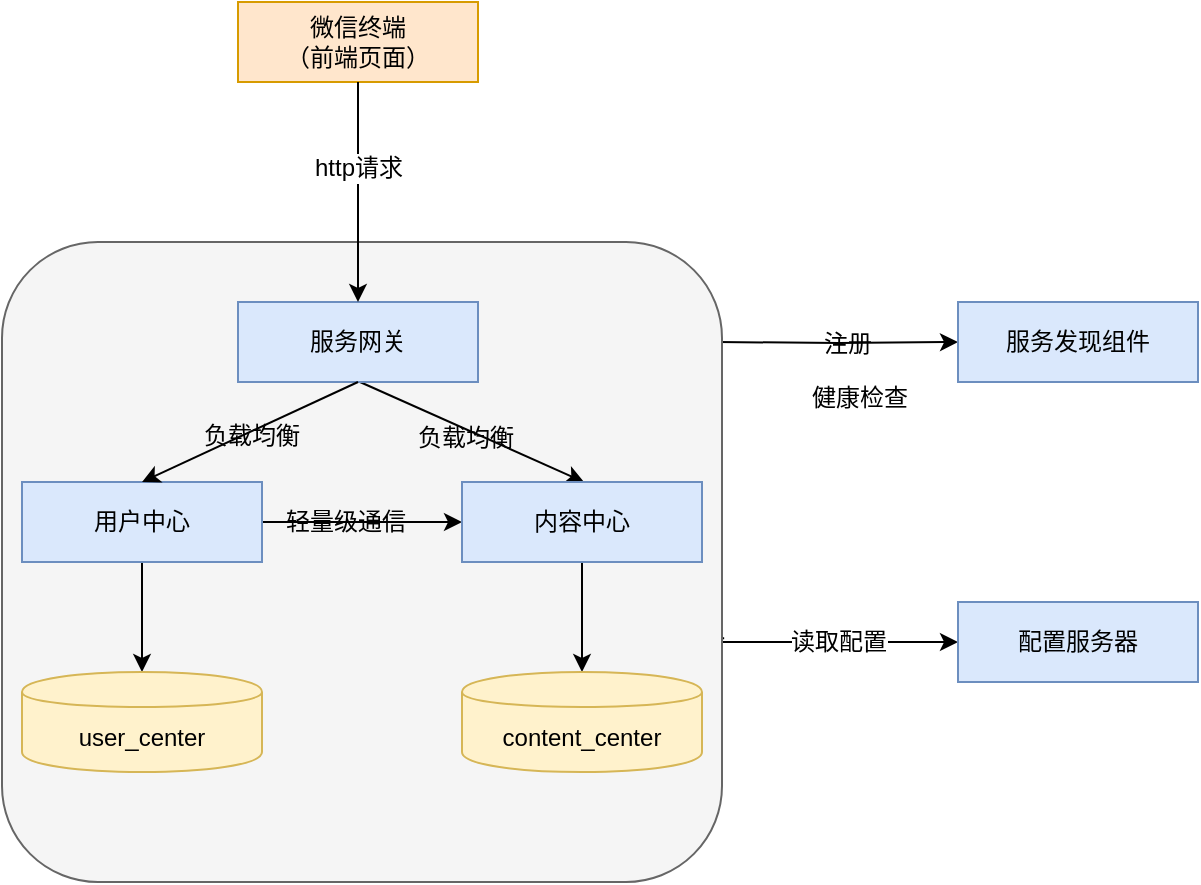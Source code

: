 <mxfile version="10.7.7" type="device"><diagram id="f1evGywlpOg5q58ikIz_" name="Page-1"><mxGraphModel dx="1074" dy="797" grid="1" gridSize="10" guides="1" tooltips="1" connect="1" arrows="1" fold="1" page="1" pageScale="1" pageWidth="827" pageHeight="1169" math="0" shadow="0"><root><mxCell id="0"/><mxCell id="1" parent="0"/><mxCell id="EfZOX6QlRkXPJHdY_6_T-1" value="微信终端&lt;br&gt;（前端页面）&lt;br&gt;" style="rounded=0;whiteSpace=wrap;html=1;fillColor=#ffe6cc;strokeColor=#d79b00;" vertex="1" parent="1"><mxGeometry x="240" y="80" width="120" height="40" as="geometry"/></mxCell><mxCell id="EfZOX6QlRkXPJHdY_6_T-15" style="edgeStyle=orthogonalEdgeStyle;rounded=0;orthogonalLoop=1;jettySize=auto;html=1;exitX=1.003;exitY=0.619;exitDx=0;exitDy=0;entryX=0;entryY=0.5;entryDx=0;entryDy=0;exitPerimeter=0;" edge="1" parent="1" source="EfZOX6QlRkXPJHdY_6_T-3" target="EfZOX6QlRkXPJHdY_6_T-13"><mxGeometry relative="1" as="geometry"><Array as="points"><mxPoint x="482" y="398"/><mxPoint x="482" y="400"/></Array></mxGeometry></mxCell><mxCell id="EfZOX6QlRkXPJHdY_6_T-16" value="读取配置" style="text;html=1;resizable=0;points=[];align=center;verticalAlign=middle;labelBackgroundColor=#ffffff;" vertex="1" connectable="0" parent="EfZOX6QlRkXPJHdY_6_T-15"><mxGeometry x="0.354" y="3" relative="1" as="geometry"><mxPoint x="-21" y="3" as="offset"/></mxGeometry></mxCell><mxCell id="EfZOX6QlRkXPJHdY_6_T-17" style="edgeStyle=orthogonalEdgeStyle;rounded=0;orthogonalLoop=1;jettySize=auto;html=1;entryX=0;entryY=0.5;entryDx=0;entryDy=0;" edge="1" parent="1" target="EfZOX6QlRkXPJHdY_6_T-12"><mxGeometry relative="1" as="geometry"><mxPoint x="480" y="250" as="sourcePoint"/><Array as="points"/></mxGeometry></mxCell><mxCell id="EfZOX6QlRkXPJHdY_6_T-3" value="" style="rounded=1;whiteSpace=wrap;html=1;fillColor=#f5f5f5;strokeColor=#666666;fontColor=#333333;" vertex="1" parent="1"><mxGeometry x="122" y="200" width="360" height="320" as="geometry"/></mxCell><mxCell id="EfZOX6QlRkXPJHdY_6_T-27" style="edgeStyle=none;rounded=0;orthogonalLoop=1;jettySize=auto;html=1;exitX=0.5;exitY=1;exitDx=0;exitDy=0;entryX=0.5;entryY=0;entryDx=0;entryDy=0;" edge="1" parent="1"><mxGeometry relative="1" as="geometry"><mxPoint x="301" y="270" as="sourcePoint"/><mxPoint x="413" y="320" as="targetPoint"/></mxGeometry></mxCell><mxCell id="EfZOX6QlRkXPJHdY_6_T-4" value="服务网关" style="rounded=0;whiteSpace=wrap;html=1;fillColor=#dae8fc;strokeColor=#6c8ebf;" vertex="1" parent="1"><mxGeometry x="240" y="230" width="120" height="40" as="geometry"/></mxCell><mxCell id="EfZOX6QlRkXPJHdY_6_T-39" style="edgeStyle=orthogonalEdgeStyle;rounded=0;orthogonalLoop=1;jettySize=auto;html=1;exitX=1;exitY=0.5;exitDx=0;exitDy=0;entryX=0;entryY=0.5;entryDx=0;entryDy=0;" edge="1" parent="1" source="EfZOX6QlRkXPJHdY_6_T-6" target="EfZOX6QlRkXPJHdY_6_T-7"><mxGeometry relative="1" as="geometry"/></mxCell><mxCell id="EfZOX6QlRkXPJHdY_6_T-41" style="edgeStyle=orthogonalEdgeStyle;rounded=0;orthogonalLoop=1;jettySize=auto;html=1;exitX=0.5;exitY=1;exitDx=0;exitDy=0;" edge="1" parent="1" source="EfZOX6QlRkXPJHdY_6_T-6" target="EfZOX6QlRkXPJHdY_6_T-8"><mxGeometry relative="1" as="geometry"/></mxCell><mxCell id="EfZOX6QlRkXPJHdY_6_T-6" value="用户中心" style="rounded=0;whiteSpace=wrap;html=1;fillColor=#dae8fc;strokeColor=#6c8ebf;" vertex="1" parent="1"><mxGeometry x="132" y="320" width="120" height="40" as="geometry"/></mxCell><mxCell id="EfZOX6QlRkXPJHdY_6_T-42" style="edgeStyle=orthogonalEdgeStyle;rounded=0;orthogonalLoop=1;jettySize=auto;html=1;exitX=0.5;exitY=1;exitDx=0;exitDy=0;entryX=0.5;entryY=0;entryDx=0;entryDy=0;" edge="1" parent="1" source="EfZOX6QlRkXPJHdY_6_T-7" target="EfZOX6QlRkXPJHdY_6_T-9"><mxGeometry relative="1" as="geometry"/></mxCell><mxCell id="EfZOX6QlRkXPJHdY_6_T-7" value="内容中心" style="rounded=0;whiteSpace=wrap;html=1;fillColor=#dae8fc;strokeColor=#6c8ebf;" vertex="1" parent="1"><mxGeometry x="352" y="320" width="120" height="40" as="geometry"/></mxCell><mxCell id="EfZOX6QlRkXPJHdY_6_T-8" value="user_center&lt;br&gt;" style="shape=cylinder;whiteSpace=wrap;html=1;boundedLbl=1;backgroundOutline=1;rounded=1;fillColor=#fff2cc;strokeColor=#d6b656;" vertex="1" parent="1"><mxGeometry x="132" y="415" width="120" height="50" as="geometry"/></mxCell><mxCell id="EfZOX6QlRkXPJHdY_6_T-9" value="content_center" style="shape=cylinder;whiteSpace=wrap;html=1;boundedLbl=1;backgroundOutline=1;rounded=1;fillColor=#fff2cc;strokeColor=#d6b656;" vertex="1" parent="1"><mxGeometry x="352" y="415" width="120" height="50" as="geometry"/></mxCell><mxCell id="EfZOX6QlRkXPJHdY_6_T-12" value="服务发现组件" style="rounded=0;whiteSpace=wrap;html=1;fillColor=#dae8fc;strokeColor=#6c8ebf;" vertex="1" parent="1"><mxGeometry x="600" y="230" width="120" height="40" as="geometry"/></mxCell><mxCell id="EfZOX6QlRkXPJHdY_6_T-13" value="配置服务器" style="rounded=0;whiteSpace=wrap;html=1;fillColor=#dae8fc;strokeColor=#6c8ebf;" vertex="1" parent="1"><mxGeometry x="600" y="380" width="120" height="40" as="geometry"/></mxCell><mxCell id="EfZOX6QlRkXPJHdY_6_T-19" value="注册" style="text;html=1;" vertex="1" parent="1"><mxGeometry x="531" y="237" width="50" height="30" as="geometry"/></mxCell><mxCell id="EfZOX6QlRkXPJHdY_6_T-20" value="健康检查" style="text;html=1;resizable=0;points=[];autosize=1;align=left;verticalAlign=top;spacingTop=-4;" vertex="1" parent="1"><mxGeometry x="525" y="268" width="60" height="20" as="geometry"/></mxCell><mxCell id="EfZOX6QlRkXPJHdY_6_T-21" style="edgeStyle=orthogonalEdgeStyle;rounded=0;orthogonalLoop=1;jettySize=auto;html=1;exitX=0.5;exitY=1;exitDx=0;exitDy=0;" edge="1" parent="1" source="EfZOX6QlRkXPJHdY_6_T-1" target="EfZOX6QlRkXPJHdY_6_T-4"><mxGeometry relative="1" as="geometry"/></mxCell><mxCell id="EfZOX6QlRkXPJHdY_6_T-22" value="http请求" style="text;html=1;resizable=0;points=[];align=center;verticalAlign=middle;labelBackgroundColor=#ffffff;" vertex="1" connectable="0" parent="EfZOX6QlRkXPJHdY_6_T-21"><mxGeometry x="-0.218" relative="1" as="geometry"><mxPoint as="offset"/></mxGeometry></mxCell><mxCell id="EfZOX6QlRkXPJHdY_6_T-26" style="rounded=0;orthogonalLoop=1;jettySize=auto;html=1;entryX=0.5;entryY=0;entryDx=0;entryDy=0;exitX=0.5;exitY=1;exitDx=0;exitDy=0;" edge="1" parent="1" source="EfZOX6QlRkXPJHdY_6_T-4" target="EfZOX6QlRkXPJHdY_6_T-6"><mxGeometry relative="1" as="geometry"/></mxCell><mxCell id="EfZOX6QlRkXPJHdY_6_T-31" value="负载均衡" style="text;html=1;resizable=0;points=[];autosize=1;align=left;verticalAlign=top;spacingTop=-4;" vertex="1" parent="1"><mxGeometry x="221" y="287" width="60" height="20" as="geometry"/></mxCell><mxCell id="EfZOX6QlRkXPJHdY_6_T-37" value="负载均衡" style="text;html=1;resizable=0;points=[];autosize=1;align=left;verticalAlign=top;spacingTop=-4;" vertex="1" parent="1"><mxGeometry x="328" y="288" width="60" height="20" as="geometry"/></mxCell><mxCell id="EfZOX6QlRkXPJHdY_6_T-40" value="轻量级通信" style="text;html=1;resizable=0;points=[];autosize=1;align=left;verticalAlign=top;spacingTop=-4;" vertex="1" parent="1"><mxGeometry x="262" y="330" width="80" height="20" as="geometry"/></mxCell></root></mxGraphModel></diagram></mxfile>